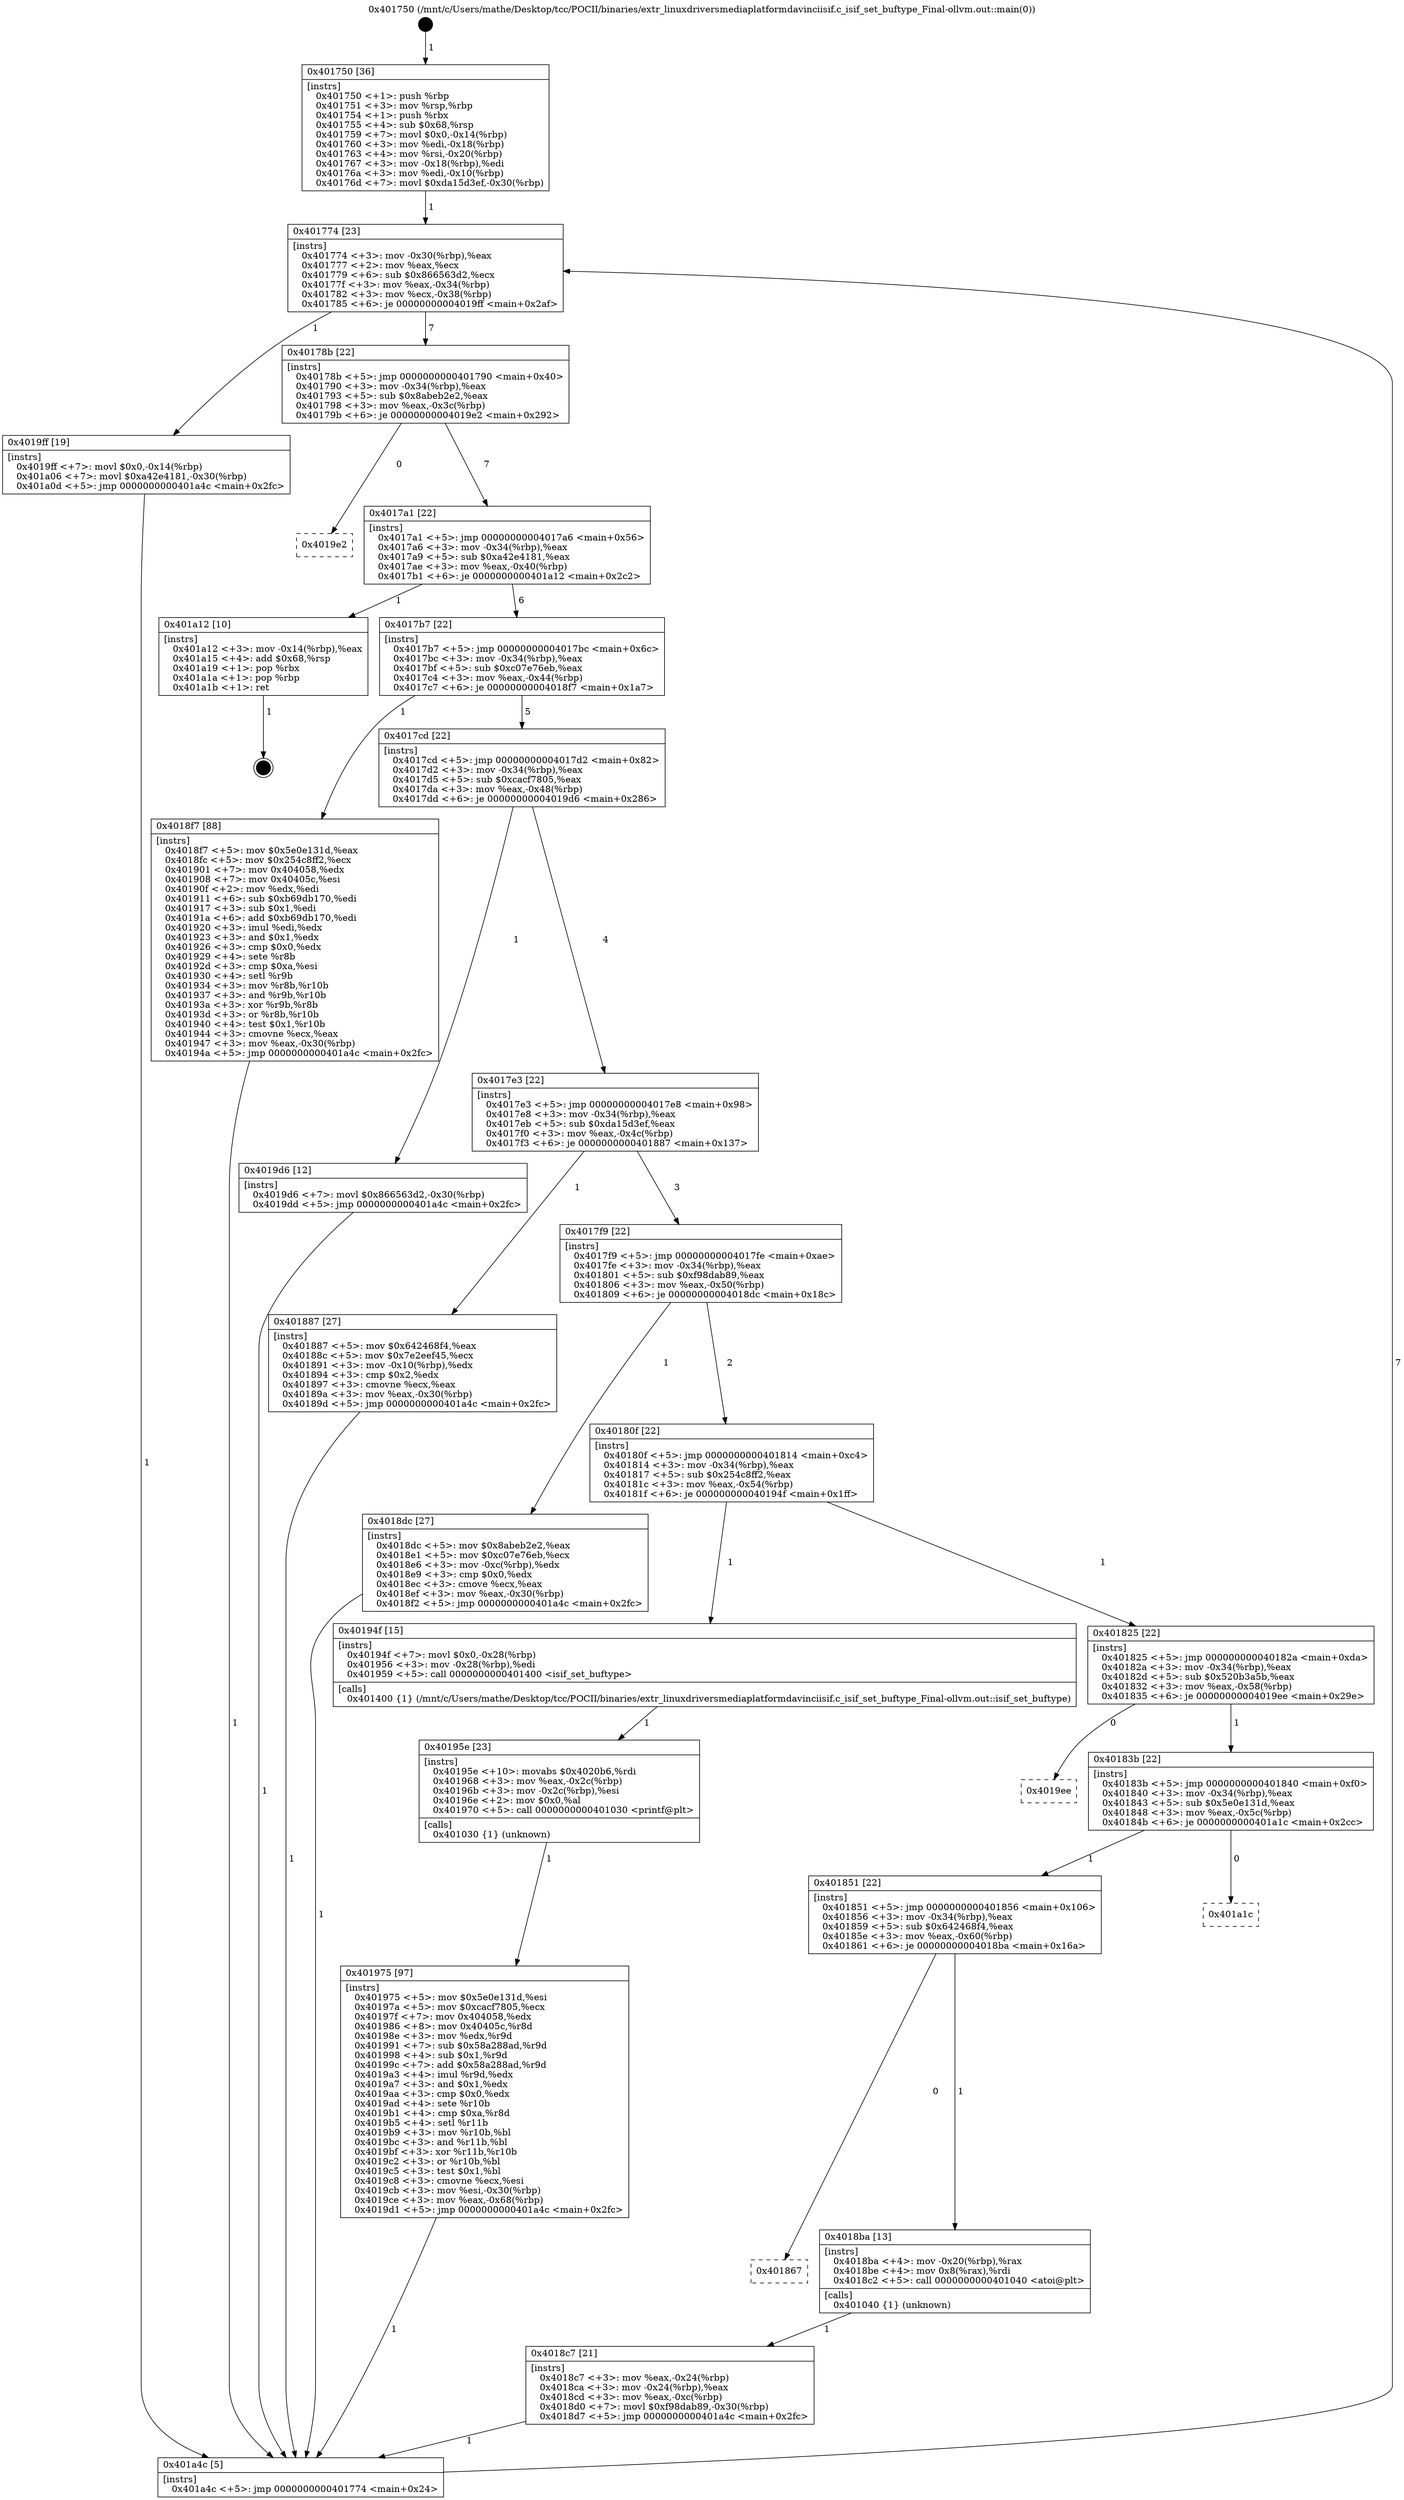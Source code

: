digraph "0x401750" {
  label = "0x401750 (/mnt/c/Users/mathe/Desktop/tcc/POCII/binaries/extr_linuxdriversmediaplatformdavinciisif.c_isif_set_buftype_Final-ollvm.out::main(0))"
  labelloc = "t"
  node[shape=record]

  Entry [label="",width=0.3,height=0.3,shape=circle,fillcolor=black,style=filled]
  "0x401774" [label="{
     0x401774 [23]\l
     | [instrs]\l
     &nbsp;&nbsp;0x401774 \<+3\>: mov -0x30(%rbp),%eax\l
     &nbsp;&nbsp;0x401777 \<+2\>: mov %eax,%ecx\l
     &nbsp;&nbsp;0x401779 \<+6\>: sub $0x866563d2,%ecx\l
     &nbsp;&nbsp;0x40177f \<+3\>: mov %eax,-0x34(%rbp)\l
     &nbsp;&nbsp;0x401782 \<+3\>: mov %ecx,-0x38(%rbp)\l
     &nbsp;&nbsp;0x401785 \<+6\>: je 00000000004019ff \<main+0x2af\>\l
  }"]
  "0x4019ff" [label="{
     0x4019ff [19]\l
     | [instrs]\l
     &nbsp;&nbsp;0x4019ff \<+7\>: movl $0x0,-0x14(%rbp)\l
     &nbsp;&nbsp;0x401a06 \<+7\>: movl $0xa42e4181,-0x30(%rbp)\l
     &nbsp;&nbsp;0x401a0d \<+5\>: jmp 0000000000401a4c \<main+0x2fc\>\l
  }"]
  "0x40178b" [label="{
     0x40178b [22]\l
     | [instrs]\l
     &nbsp;&nbsp;0x40178b \<+5\>: jmp 0000000000401790 \<main+0x40\>\l
     &nbsp;&nbsp;0x401790 \<+3\>: mov -0x34(%rbp),%eax\l
     &nbsp;&nbsp;0x401793 \<+5\>: sub $0x8abeb2e2,%eax\l
     &nbsp;&nbsp;0x401798 \<+3\>: mov %eax,-0x3c(%rbp)\l
     &nbsp;&nbsp;0x40179b \<+6\>: je 00000000004019e2 \<main+0x292\>\l
  }"]
  Exit [label="",width=0.3,height=0.3,shape=circle,fillcolor=black,style=filled,peripheries=2]
  "0x4019e2" [label="{
     0x4019e2\l
  }", style=dashed]
  "0x4017a1" [label="{
     0x4017a1 [22]\l
     | [instrs]\l
     &nbsp;&nbsp;0x4017a1 \<+5\>: jmp 00000000004017a6 \<main+0x56\>\l
     &nbsp;&nbsp;0x4017a6 \<+3\>: mov -0x34(%rbp),%eax\l
     &nbsp;&nbsp;0x4017a9 \<+5\>: sub $0xa42e4181,%eax\l
     &nbsp;&nbsp;0x4017ae \<+3\>: mov %eax,-0x40(%rbp)\l
     &nbsp;&nbsp;0x4017b1 \<+6\>: je 0000000000401a12 \<main+0x2c2\>\l
  }"]
  "0x401975" [label="{
     0x401975 [97]\l
     | [instrs]\l
     &nbsp;&nbsp;0x401975 \<+5\>: mov $0x5e0e131d,%esi\l
     &nbsp;&nbsp;0x40197a \<+5\>: mov $0xcacf7805,%ecx\l
     &nbsp;&nbsp;0x40197f \<+7\>: mov 0x404058,%edx\l
     &nbsp;&nbsp;0x401986 \<+8\>: mov 0x40405c,%r8d\l
     &nbsp;&nbsp;0x40198e \<+3\>: mov %edx,%r9d\l
     &nbsp;&nbsp;0x401991 \<+7\>: sub $0x58a288ad,%r9d\l
     &nbsp;&nbsp;0x401998 \<+4\>: sub $0x1,%r9d\l
     &nbsp;&nbsp;0x40199c \<+7\>: add $0x58a288ad,%r9d\l
     &nbsp;&nbsp;0x4019a3 \<+4\>: imul %r9d,%edx\l
     &nbsp;&nbsp;0x4019a7 \<+3\>: and $0x1,%edx\l
     &nbsp;&nbsp;0x4019aa \<+3\>: cmp $0x0,%edx\l
     &nbsp;&nbsp;0x4019ad \<+4\>: sete %r10b\l
     &nbsp;&nbsp;0x4019b1 \<+4\>: cmp $0xa,%r8d\l
     &nbsp;&nbsp;0x4019b5 \<+4\>: setl %r11b\l
     &nbsp;&nbsp;0x4019b9 \<+3\>: mov %r10b,%bl\l
     &nbsp;&nbsp;0x4019bc \<+3\>: and %r11b,%bl\l
     &nbsp;&nbsp;0x4019bf \<+3\>: xor %r11b,%r10b\l
     &nbsp;&nbsp;0x4019c2 \<+3\>: or %r10b,%bl\l
     &nbsp;&nbsp;0x4019c5 \<+3\>: test $0x1,%bl\l
     &nbsp;&nbsp;0x4019c8 \<+3\>: cmovne %ecx,%esi\l
     &nbsp;&nbsp;0x4019cb \<+3\>: mov %esi,-0x30(%rbp)\l
     &nbsp;&nbsp;0x4019ce \<+3\>: mov %eax,-0x68(%rbp)\l
     &nbsp;&nbsp;0x4019d1 \<+5\>: jmp 0000000000401a4c \<main+0x2fc\>\l
  }"]
  "0x401a12" [label="{
     0x401a12 [10]\l
     | [instrs]\l
     &nbsp;&nbsp;0x401a12 \<+3\>: mov -0x14(%rbp),%eax\l
     &nbsp;&nbsp;0x401a15 \<+4\>: add $0x68,%rsp\l
     &nbsp;&nbsp;0x401a19 \<+1\>: pop %rbx\l
     &nbsp;&nbsp;0x401a1a \<+1\>: pop %rbp\l
     &nbsp;&nbsp;0x401a1b \<+1\>: ret\l
  }"]
  "0x4017b7" [label="{
     0x4017b7 [22]\l
     | [instrs]\l
     &nbsp;&nbsp;0x4017b7 \<+5\>: jmp 00000000004017bc \<main+0x6c\>\l
     &nbsp;&nbsp;0x4017bc \<+3\>: mov -0x34(%rbp),%eax\l
     &nbsp;&nbsp;0x4017bf \<+5\>: sub $0xc07e76eb,%eax\l
     &nbsp;&nbsp;0x4017c4 \<+3\>: mov %eax,-0x44(%rbp)\l
     &nbsp;&nbsp;0x4017c7 \<+6\>: je 00000000004018f7 \<main+0x1a7\>\l
  }"]
  "0x40195e" [label="{
     0x40195e [23]\l
     | [instrs]\l
     &nbsp;&nbsp;0x40195e \<+10\>: movabs $0x4020b6,%rdi\l
     &nbsp;&nbsp;0x401968 \<+3\>: mov %eax,-0x2c(%rbp)\l
     &nbsp;&nbsp;0x40196b \<+3\>: mov -0x2c(%rbp),%esi\l
     &nbsp;&nbsp;0x40196e \<+2\>: mov $0x0,%al\l
     &nbsp;&nbsp;0x401970 \<+5\>: call 0000000000401030 \<printf@plt\>\l
     | [calls]\l
     &nbsp;&nbsp;0x401030 \{1\} (unknown)\l
  }"]
  "0x4018f7" [label="{
     0x4018f7 [88]\l
     | [instrs]\l
     &nbsp;&nbsp;0x4018f7 \<+5\>: mov $0x5e0e131d,%eax\l
     &nbsp;&nbsp;0x4018fc \<+5\>: mov $0x254c8ff2,%ecx\l
     &nbsp;&nbsp;0x401901 \<+7\>: mov 0x404058,%edx\l
     &nbsp;&nbsp;0x401908 \<+7\>: mov 0x40405c,%esi\l
     &nbsp;&nbsp;0x40190f \<+2\>: mov %edx,%edi\l
     &nbsp;&nbsp;0x401911 \<+6\>: sub $0xb69db170,%edi\l
     &nbsp;&nbsp;0x401917 \<+3\>: sub $0x1,%edi\l
     &nbsp;&nbsp;0x40191a \<+6\>: add $0xb69db170,%edi\l
     &nbsp;&nbsp;0x401920 \<+3\>: imul %edi,%edx\l
     &nbsp;&nbsp;0x401923 \<+3\>: and $0x1,%edx\l
     &nbsp;&nbsp;0x401926 \<+3\>: cmp $0x0,%edx\l
     &nbsp;&nbsp;0x401929 \<+4\>: sete %r8b\l
     &nbsp;&nbsp;0x40192d \<+3\>: cmp $0xa,%esi\l
     &nbsp;&nbsp;0x401930 \<+4\>: setl %r9b\l
     &nbsp;&nbsp;0x401934 \<+3\>: mov %r8b,%r10b\l
     &nbsp;&nbsp;0x401937 \<+3\>: and %r9b,%r10b\l
     &nbsp;&nbsp;0x40193a \<+3\>: xor %r9b,%r8b\l
     &nbsp;&nbsp;0x40193d \<+3\>: or %r8b,%r10b\l
     &nbsp;&nbsp;0x401940 \<+4\>: test $0x1,%r10b\l
     &nbsp;&nbsp;0x401944 \<+3\>: cmovne %ecx,%eax\l
     &nbsp;&nbsp;0x401947 \<+3\>: mov %eax,-0x30(%rbp)\l
     &nbsp;&nbsp;0x40194a \<+5\>: jmp 0000000000401a4c \<main+0x2fc\>\l
  }"]
  "0x4017cd" [label="{
     0x4017cd [22]\l
     | [instrs]\l
     &nbsp;&nbsp;0x4017cd \<+5\>: jmp 00000000004017d2 \<main+0x82\>\l
     &nbsp;&nbsp;0x4017d2 \<+3\>: mov -0x34(%rbp),%eax\l
     &nbsp;&nbsp;0x4017d5 \<+5\>: sub $0xcacf7805,%eax\l
     &nbsp;&nbsp;0x4017da \<+3\>: mov %eax,-0x48(%rbp)\l
     &nbsp;&nbsp;0x4017dd \<+6\>: je 00000000004019d6 \<main+0x286\>\l
  }"]
  "0x4018c7" [label="{
     0x4018c7 [21]\l
     | [instrs]\l
     &nbsp;&nbsp;0x4018c7 \<+3\>: mov %eax,-0x24(%rbp)\l
     &nbsp;&nbsp;0x4018ca \<+3\>: mov -0x24(%rbp),%eax\l
     &nbsp;&nbsp;0x4018cd \<+3\>: mov %eax,-0xc(%rbp)\l
     &nbsp;&nbsp;0x4018d0 \<+7\>: movl $0xf98dab89,-0x30(%rbp)\l
     &nbsp;&nbsp;0x4018d7 \<+5\>: jmp 0000000000401a4c \<main+0x2fc\>\l
  }"]
  "0x4019d6" [label="{
     0x4019d6 [12]\l
     | [instrs]\l
     &nbsp;&nbsp;0x4019d6 \<+7\>: movl $0x866563d2,-0x30(%rbp)\l
     &nbsp;&nbsp;0x4019dd \<+5\>: jmp 0000000000401a4c \<main+0x2fc\>\l
  }"]
  "0x4017e3" [label="{
     0x4017e3 [22]\l
     | [instrs]\l
     &nbsp;&nbsp;0x4017e3 \<+5\>: jmp 00000000004017e8 \<main+0x98\>\l
     &nbsp;&nbsp;0x4017e8 \<+3\>: mov -0x34(%rbp),%eax\l
     &nbsp;&nbsp;0x4017eb \<+5\>: sub $0xda15d3ef,%eax\l
     &nbsp;&nbsp;0x4017f0 \<+3\>: mov %eax,-0x4c(%rbp)\l
     &nbsp;&nbsp;0x4017f3 \<+6\>: je 0000000000401887 \<main+0x137\>\l
  }"]
  "0x401867" [label="{
     0x401867\l
  }", style=dashed]
  "0x401887" [label="{
     0x401887 [27]\l
     | [instrs]\l
     &nbsp;&nbsp;0x401887 \<+5\>: mov $0x642468f4,%eax\l
     &nbsp;&nbsp;0x40188c \<+5\>: mov $0x7e2eef45,%ecx\l
     &nbsp;&nbsp;0x401891 \<+3\>: mov -0x10(%rbp),%edx\l
     &nbsp;&nbsp;0x401894 \<+3\>: cmp $0x2,%edx\l
     &nbsp;&nbsp;0x401897 \<+3\>: cmovne %ecx,%eax\l
     &nbsp;&nbsp;0x40189a \<+3\>: mov %eax,-0x30(%rbp)\l
     &nbsp;&nbsp;0x40189d \<+5\>: jmp 0000000000401a4c \<main+0x2fc\>\l
  }"]
  "0x4017f9" [label="{
     0x4017f9 [22]\l
     | [instrs]\l
     &nbsp;&nbsp;0x4017f9 \<+5\>: jmp 00000000004017fe \<main+0xae\>\l
     &nbsp;&nbsp;0x4017fe \<+3\>: mov -0x34(%rbp),%eax\l
     &nbsp;&nbsp;0x401801 \<+5\>: sub $0xf98dab89,%eax\l
     &nbsp;&nbsp;0x401806 \<+3\>: mov %eax,-0x50(%rbp)\l
     &nbsp;&nbsp;0x401809 \<+6\>: je 00000000004018dc \<main+0x18c\>\l
  }"]
  "0x401a4c" [label="{
     0x401a4c [5]\l
     | [instrs]\l
     &nbsp;&nbsp;0x401a4c \<+5\>: jmp 0000000000401774 \<main+0x24\>\l
  }"]
  "0x401750" [label="{
     0x401750 [36]\l
     | [instrs]\l
     &nbsp;&nbsp;0x401750 \<+1\>: push %rbp\l
     &nbsp;&nbsp;0x401751 \<+3\>: mov %rsp,%rbp\l
     &nbsp;&nbsp;0x401754 \<+1\>: push %rbx\l
     &nbsp;&nbsp;0x401755 \<+4\>: sub $0x68,%rsp\l
     &nbsp;&nbsp;0x401759 \<+7\>: movl $0x0,-0x14(%rbp)\l
     &nbsp;&nbsp;0x401760 \<+3\>: mov %edi,-0x18(%rbp)\l
     &nbsp;&nbsp;0x401763 \<+4\>: mov %rsi,-0x20(%rbp)\l
     &nbsp;&nbsp;0x401767 \<+3\>: mov -0x18(%rbp),%edi\l
     &nbsp;&nbsp;0x40176a \<+3\>: mov %edi,-0x10(%rbp)\l
     &nbsp;&nbsp;0x40176d \<+7\>: movl $0xda15d3ef,-0x30(%rbp)\l
  }"]
  "0x4018ba" [label="{
     0x4018ba [13]\l
     | [instrs]\l
     &nbsp;&nbsp;0x4018ba \<+4\>: mov -0x20(%rbp),%rax\l
     &nbsp;&nbsp;0x4018be \<+4\>: mov 0x8(%rax),%rdi\l
     &nbsp;&nbsp;0x4018c2 \<+5\>: call 0000000000401040 \<atoi@plt\>\l
     | [calls]\l
     &nbsp;&nbsp;0x401040 \{1\} (unknown)\l
  }"]
  "0x4018dc" [label="{
     0x4018dc [27]\l
     | [instrs]\l
     &nbsp;&nbsp;0x4018dc \<+5\>: mov $0x8abeb2e2,%eax\l
     &nbsp;&nbsp;0x4018e1 \<+5\>: mov $0xc07e76eb,%ecx\l
     &nbsp;&nbsp;0x4018e6 \<+3\>: mov -0xc(%rbp),%edx\l
     &nbsp;&nbsp;0x4018e9 \<+3\>: cmp $0x0,%edx\l
     &nbsp;&nbsp;0x4018ec \<+3\>: cmove %ecx,%eax\l
     &nbsp;&nbsp;0x4018ef \<+3\>: mov %eax,-0x30(%rbp)\l
     &nbsp;&nbsp;0x4018f2 \<+5\>: jmp 0000000000401a4c \<main+0x2fc\>\l
  }"]
  "0x40180f" [label="{
     0x40180f [22]\l
     | [instrs]\l
     &nbsp;&nbsp;0x40180f \<+5\>: jmp 0000000000401814 \<main+0xc4\>\l
     &nbsp;&nbsp;0x401814 \<+3\>: mov -0x34(%rbp),%eax\l
     &nbsp;&nbsp;0x401817 \<+5\>: sub $0x254c8ff2,%eax\l
     &nbsp;&nbsp;0x40181c \<+3\>: mov %eax,-0x54(%rbp)\l
     &nbsp;&nbsp;0x40181f \<+6\>: je 000000000040194f \<main+0x1ff\>\l
  }"]
  "0x401851" [label="{
     0x401851 [22]\l
     | [instrs]\l
     &nbsp;&nbsp;0x401851 \<+5\>: jmp 0000000000401856 \<main+0x106\>\l
     &nbsp;&nbsp;0x401856 \<+3\>: mov -0x34(%rbp),%eax\l
     &nbsp;&nbsp;0x401859 \<+5\>: sub $0x642468f4,%eax\l
     &nbsp;&nbsp;0x40185e \<+3\>: mov %eax,-0x60(%rbp)\l
     &nbsp;&nbsp;0x401861 \<+6\>: je 00000000004018ba \<main+0x16a\>\l
  }"]
  "0x40194f" [label="{
     0x40194f [15]\l
     | [instrs]\l
     &nbsp;&nbsp;0x40194f \<+7\>: movl $0x0,-0x28(%rbp)\l
     &nbsp;&nbsp;0x401956 \<+3\>: mov -0x28(%rbp),%edi\l
     &nbsp;&nbsp;0x401959 \<+5\>: call 0000000000401400 \<isif_set_buftype\>\l
     | [calls]\l
     &nbsp;&nbsp;0x401400 \{1\} (/mnt/c/Users/mathe/Desktop/tcc/POCII/binaries/extr_linuxdriversmediaplatformdavinciisif.c_isif_set_buftype_Final-ollvm.out::isif_set_buftype)\l
  }"]
  "0x401825" [label="{
     0x401825 [22]\l
     | [instrs]\l
     &nbsp;&nbsp;0x401825 \<+5\>: jmp 000000000040182a \<main+0xda\>\l
     &nbsp;&nbsp;0x40182a \<+3\>: mov -0x34(%rbp),%eax\l
     &nbsp;&nbsp;0x40182d \<+5\>: sub $0x520b3a5b,%eax\l
     &nbsp;&nbsp;0x401832 \<+3\>: mov %eax,-0x58(%rbp)\l
     &nbsp;&nbsp;0x401835 \<+6\>: je 00000000004019ee \<main+0x29e\>\l
  }"]
  "0x401a1c" [label="{
     0x401a1c\l
  }", style=dashed]
  "0x4019ee" [label="{
     0x4019ee\l
  }", style=dashed]
  "0x40183b" [label="{
     0x40183b [22]\l
     | [instrs]\l
     &nbsp;&nbsp;0x40183b \<+5\>: jmp 0000000000401840 \<main+0xf0\>\l
     &nbsp;&nbsp;0x401840 \<+3\>: mov -0x34(%rbp),%eax\l
     &nbsp;&nbsp;0x401843 \<+5\>: sub $0x5e0e131d,%eax\l
     &nbsp;&nbsp;0x401848 \<+3\>: mov %eax,-0x5c(%rbp)\l
     &nbsp;&nbsp;0x40184b \<+6\>: je 0000000000401a1c \<main+0x2cc\>\l
  }"]
  Entry -> "0x401750" [label=" 1"]
  "0x401774" -> "0x4019ff" [label=" 1"]
  "0x401774" -> "0x40178b" [label=" 7"]
  "0x401a12" -> Exit [label=" 1"]
  "0x40178b" -> "0x4019e2" [label=" 0"]
  "0x40178b" -> "0x4017a1" [label=" 7"]
  "0x4019ff" -> "0x401a4c" [label=" 1"]
  "0x4017a1" -> "0x401a12" [label=" 1"]
  "0x4017a1" -> "0x4017b7" [label=" 6"]
  "0x4019d6" -> "0x401a4c" [label=" 1"]
  "0x4017b7" -> "0x4018f7" [label=" 1"]
  "0x4017b7" -> "0x4017cd" [label=" 5"]
  "0x401975" -> "0x401a4c" [label=" 1"]
  "0x4017cd" -> "0x4019d6" [label=" 1"]
  "0x4017cd" -> "0x4017e3" [label=" 4"]
  "0x40195e" -> "0x401975" [label=" 1"]
  "0x4017e3" -> "0x401887" [label=" 1"]
  "0x4017e3" -> "0x4017f9" [label=" 3"]
  "0x401887" -> "0x401a4c" [label=" 1"]
  "0x401750" -> "0x401774" [label=" 1"]
  "0x401a4c" -> "0x401774" [label=" 7"]
  "0x40194f" -> "0x40195e" [label=" 1"]
  "0x4017f9" -> "0x4018dc" [label=" 1"]
  "0x4017f9" -> "0x40180f" [label=" 2"]
  "0x4018f7" -> "0x401a4c" [label=" 1"]
  "0x40180f" -> "0x40194f" [label=" 1"]
  "0x40180f" -> "0x401825" [label=" 1"]
  "0x4018c7" -> "0x401a4c" [label=" 1"]
  "0x401825" -> "0x4019ee" [label=" 0"]
  "0x401825" -> "0x40183b" [label=" 1"]
  "0x4018ba" -> "0x4018c7" [label=" 1"]
  "0x40183b" -> "0x401a1c" [label=" 0"]
  "0x40183b" -> "0x401851" [label=" 1"]
  "0x4018dc" -> "0x401a4c" [label=" 1"]
  "0x401851" -> "0x4018ba" [label=" 1"]
  "0x401851" -> "0x401867" [label=" 0"]
}
